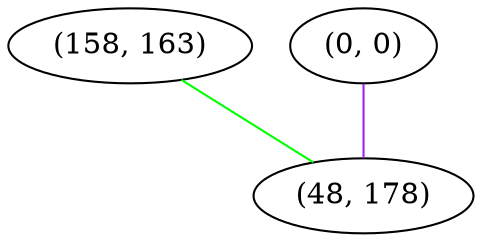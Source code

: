 graph "" {
"(158, 163)";
"(0, 0)";
"(48, 178)";
"(158, 163)" -- "(48, 178)"  [color=green, key=0, weight=2];
"(0, 0)" -- "(48, 178)"  [color=purple, key=0, weight=4];
}
